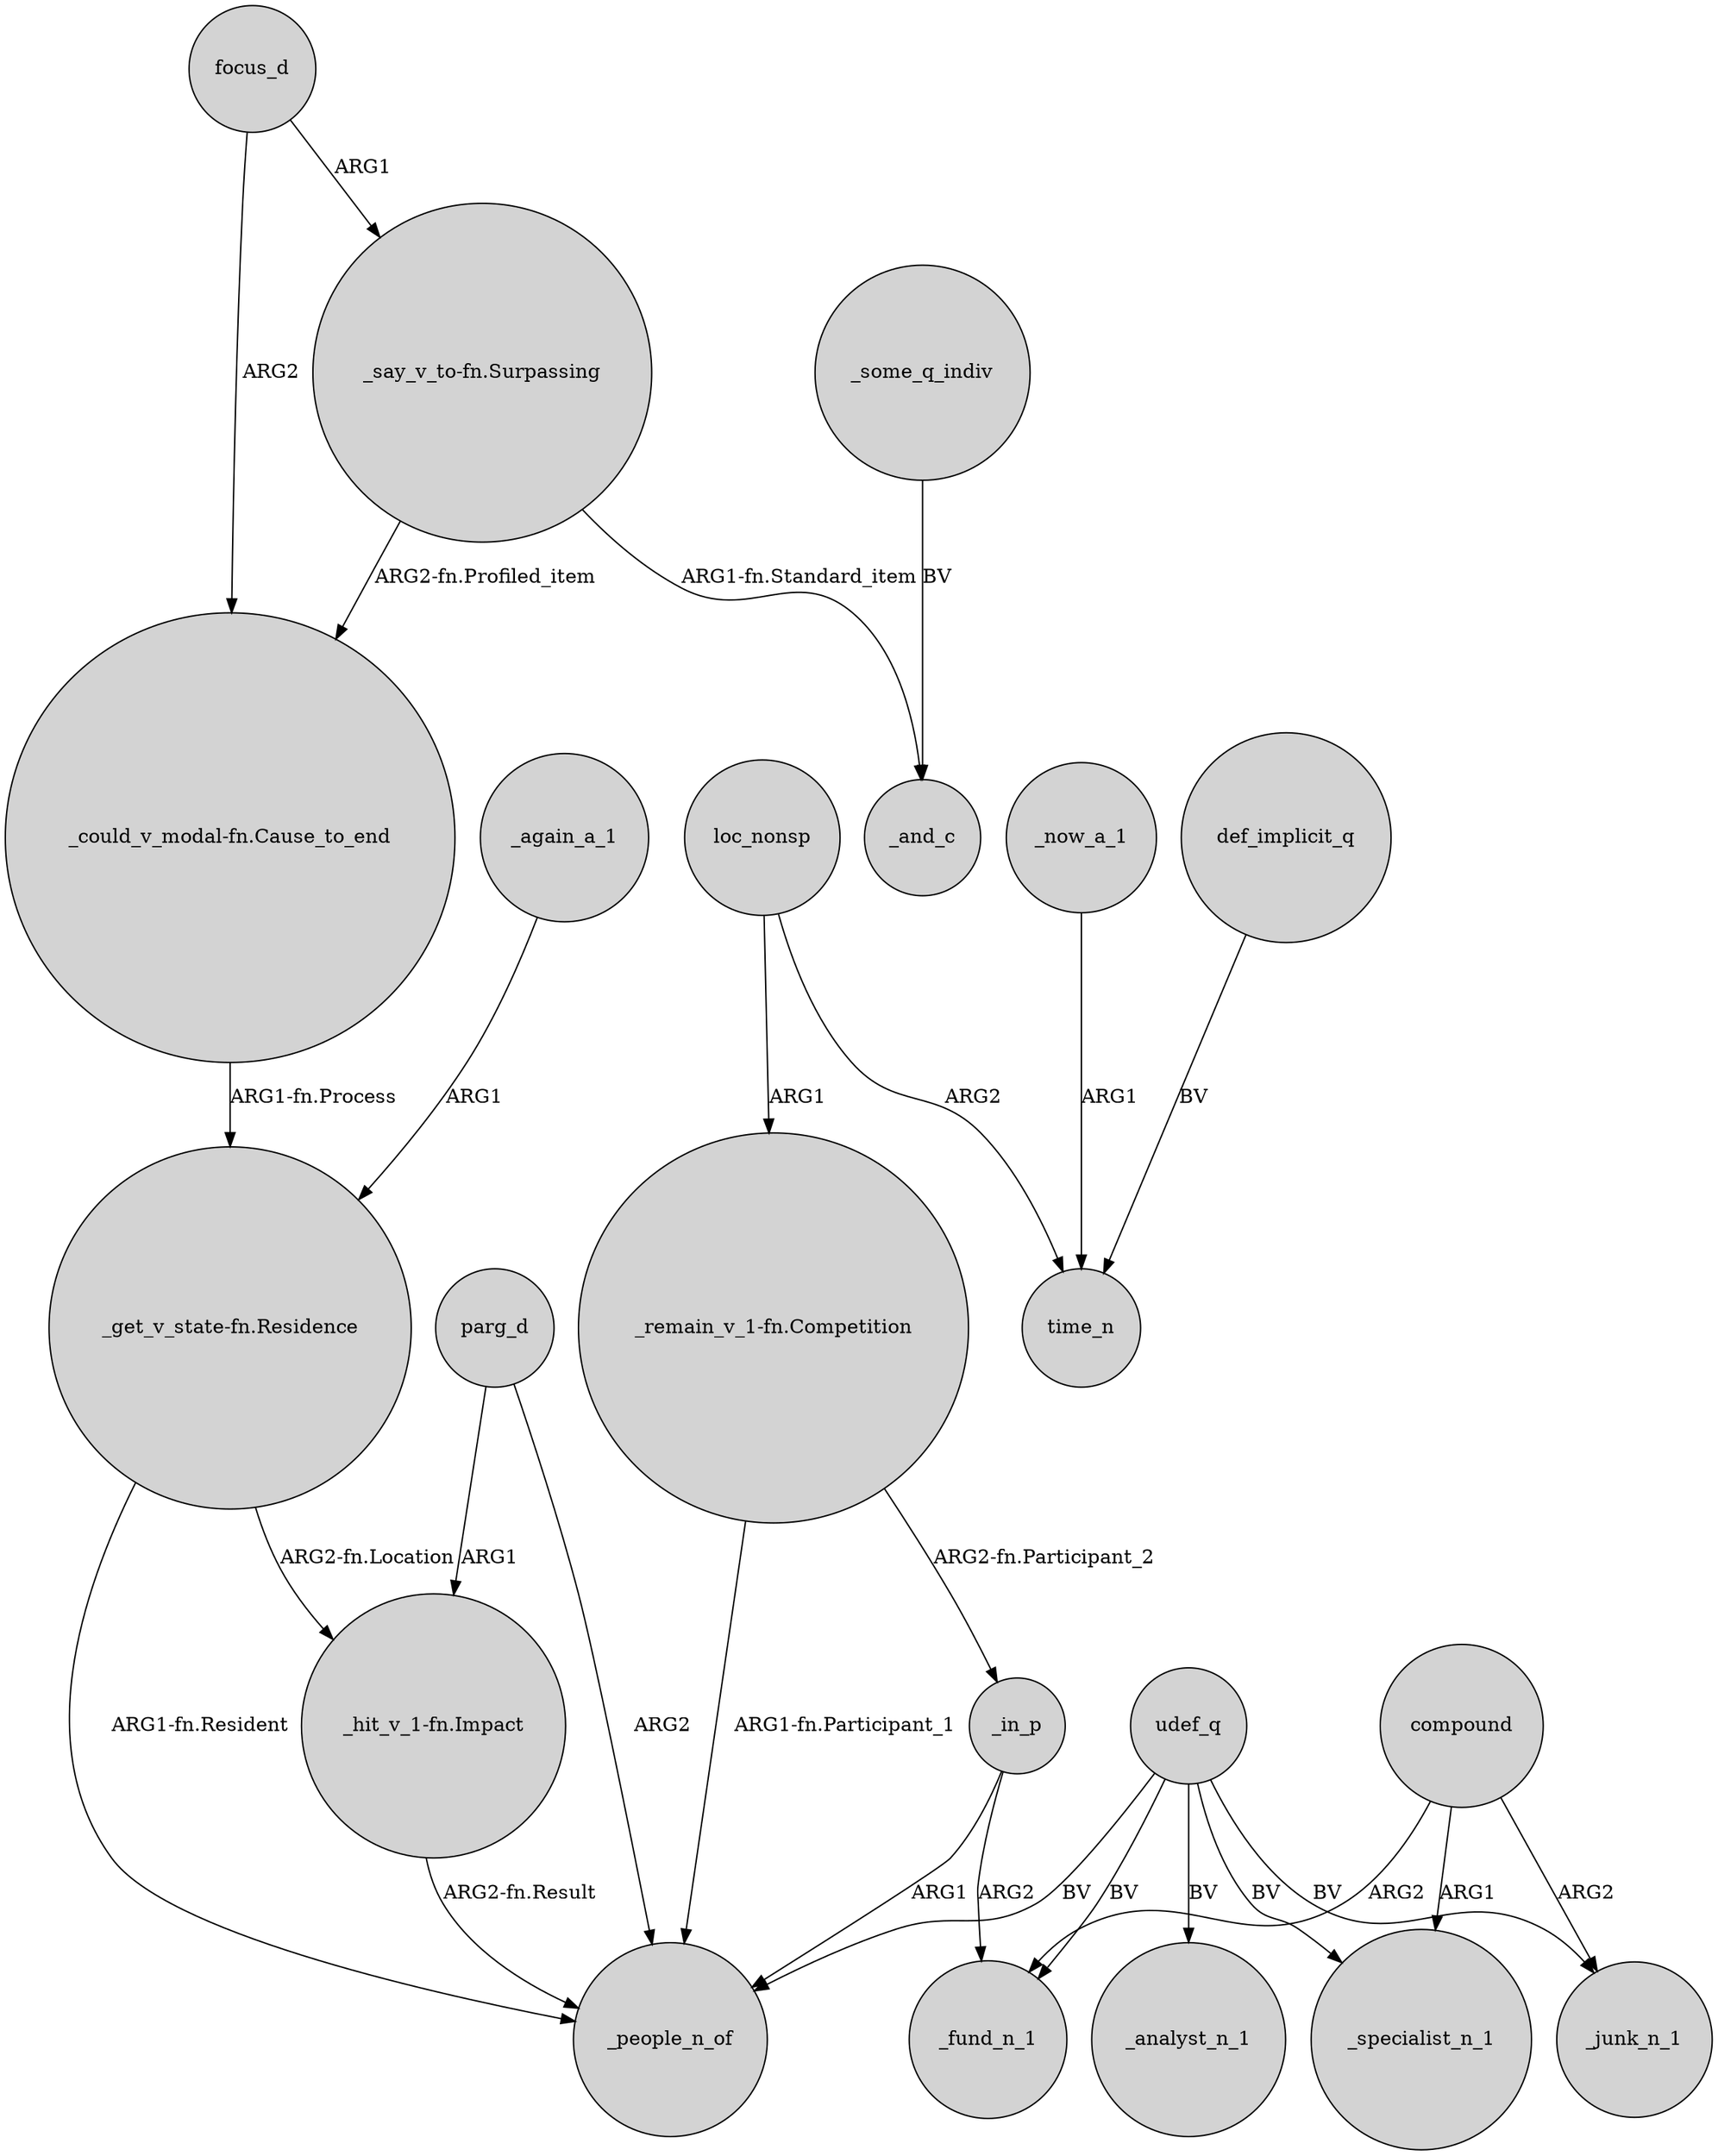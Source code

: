 digraph {
	node [shape=circle style=filled]
	udef_q -> _people_n_of [label=BV]
	compound -> _fund_n_1 [label=ARG2]
	"_get_v_state-fn.Residence" -> _people_n_of [label="ARG1-fn.Resident"]
	"_remain_v_1-fn.Competition" -> _people_n_of [label="ARG1-fn.Participant_1"]
	compound -> _specialist_n_1 [label=ARG1]
	udef_q -> _analyst_n_1 [label=BV]
	udef_q -> _fund_n_1 [label=BV]
	parg_d -> _people_n_of [label=ARG2]
	_in_p -> _fund_n_1 [label=ARG2]
	_in_p -> _people_n_of [label=ARG1]
	"_say_v_to-fn.Surpassing" -> "_could_v_modal-fn.Cause_to_end" [label="ARG2-fn.Profiled_item"]
	"_remain_v_1-fn.Competition" -> _in_p [label="ARG2-fn.Participant_2"]
	compound -> _junk_n_1 [label=ARG2]
	"_could_v_modal-fn.Cause_to_end" -> "_get_v_state-fn.Residence" [label="ARG1-fn.Process"]
	_now_a_1 -> time_n [label=ARG1]
	_again_a_1 -> "_get_v_state-fn.Residence" [label=ARG1]
	loc_nonsp -> "_remain_v_1-fn.Competition" [label=ARG1]
	parg_d -> "_hit_v_1-fn.Impact" [label=ARG1]
	"_say_v_to-fn.Surpassing" -> _and_c [label="ARG1-fn.Standard_item"]
	udef_q -> _specialist_n_1 [label=BV]
	"_hit_v_1-fn.Impact" -> _people_n_of [label="ARG2-fn.Result"]
	"_get_v_state-fn.Residence" -> "_hit_v_1-fn.Impact" [label="ARG2-fn.Location"]
	_some_q_indiv -> _and_c [label=BV]
	udef_q -> _junk_n_1 [label=BV]
	focus_d -> "_say_v_to-fn.Surpassing" [label=ARG1]
	loc_nonsp -> time_n [label=ARG2]
	def_implicit_q -> time_n [label=BV]
	focus_d -> "_could_v_modal-fn.Cause_to_end" [label=ARG2]
}
